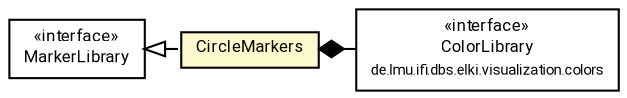 #!/usr/local/bin/dot
#
# Class diagram 
# Generated by UMLGraph version R5_7_2-60-g0e99a6 (http://www.spinellis.gr/umlgraph/)
#

digraph G {
	graph [fontnames="svg"]
	edge [fontname="Roboto",fontsize=7,labelfontname="Roboto",labelfontsize=7,color="black"];
	node [fontname="Roboto",fontcolor="black",fontsize=8,shape=plaintext,margin=0,width=0,height=0];
	nodesep=0.15;
	ranksep=0.25;
	rankdir=LR;
	// de.lmu.ifi.dbs.elki.visualization.colors.ColorLibrary
	c2445564 [label=<<table title="de.lmu.ifi.dbs.elki.visualization.colors.ColorLibrary" border="0" cellborder="1" cellspacing="0" cellpadding="2" href="../../colors/ColorLibrary.html" target="_parent">
		<tr><td><table border="0" cellspacing="0" cellpadding="1">
		<tr><td align="center" balign="center"> &#171;interface&#187; </td></tr>
		<tr><td align="center" balign="center"> <font face="Roboto">ColorLibrary</font> </td></tr>
		<tr><td align="center" balign="center"> <font face="Roboto" point-size="7.0">de.lmu.ifi.dbs.elki.visualization.colors</font> </td></tr>
		</table></td></tr>
		</table>>, URL="../../colors/ColorLibrary.html"];
	// de.lmu.ifi.dbs.elki.visualization.style.marker.MarkerLibrary
	c2445570 [label=<<table title="de.lmu.ifi.dbs.elki.visualization.style.marker.MarkerLibrary" border="0" cellborder="1" cellspacing="0" cellpadding="2" href="MarkerLibrary.html" target="_parent">
		<tr><td><table border="0" cellspacing="0" cellpadding="1">
		<tr><td align="center" balign="center"> &#171;interface&#187; </td></tr>
		<tr><td align="center" balign="center"> <font face="Roboto">MarkerLibrary</font> </td></tr>
		</table></td></tr>
		</table>>, URL="MarkerLibrary.html"];
	// de.lmu.ifi.dbs.elki.visualization.style.marker.CircleMarkers
	c2445571 [label=<<table title="de.lmu.ifi.dbs.elki.visualization.style.marker.CircleMarkers" border="0" cellborder="1" cellspacing="0" cellpadding="2" bgcolor="lemonChiffon" href="CircleMarkers.html" target="_parent">
		<tr><td><table border="0" cellspacing="0" cellpadding="1">
		<tr><td align="center" balign="center"> <font face="Roboto">CircleMarkers</font> </td></tr>
		</table></td></tr>
		</table>>, URL="CircleMarkers.html"];
	// de.lmu.ifi.dbs.elki.visualization.style.marker.CircleMarkers implements de.lmu.ifi.dbs.elki.visualization.style.marker.MarkerLibrary
	c2445570 -> c2445571 [arrowtail=empty,style=dashed,dir=back,weight=9];
	// de.lmu.ifi.dbs.elki.visualization.style.marker.CircleMarkers composed de.lmu.ifi.dbs.elki.visualization.colors.ColorLibrary
	c2445571 -> c2445564 [arrowhead=none,arrowtail=diamond,dir=back,weight=6];
}

